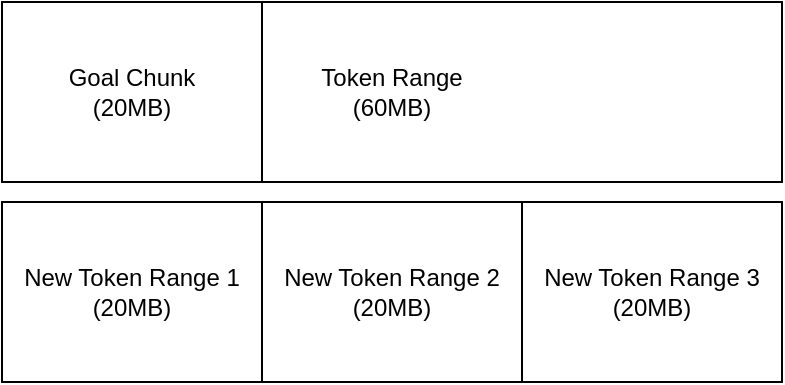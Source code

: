 <mxfile version="20.8.16" type="device"><diagram name="Page-1" id="cQrbfUleZm2AuoLBKHQr"><mxGraphModel dx="1100" dy="753" grid="1" gridSize="10" guides="1" tooltips="1" connect="1" arrows="1" fold="1" page="1" pageScale="1" pageWidth="827" pageHeight="1169" math="0" shadow="0"><root><mxCell id="0"/><mxCell id="1" parent="0"/><mxCell id="otKQf7nJ-dhX7PqhrRmB-1" value="Token Range&lt;br&gt;(60MB)" style="rounded=0;whiteSpace=wrap;html=1;" vertex="1" parent="1"><mxGeometry x="160" y="230" width="390" height="90" as="geometry"/></mxCell><mxCell id="otKQf7nJ-dhX7PqhrRmB-2" value="Goal Chunk&lt;br&gt;(20MB)" style="rounded=0;whiteSpace=wrap;html=1;" vertex="1" parent="1"><mxGeometry x="160" y="230" width="130" height="90" as="geometry"/></mxCell><mxCell id="otKQf7nJ-dhX7PqhrRmB-3" value="New Token Range 1&lt;br&gt;(20MB)" style="rounded=0;whiteSpace=wrap;html=1;" vertex="1" parent="1"><mxGeometry x="160" y="330" width="130" height="90" as="geometry"/></mxCell><mxCell id="otKQf7nJ-dhX7PqhrRmB-4" value="New Token Range 3&lt;br&gt;(20MB)" style="rounded=0;whiteSpace=wrap;html=1;" vertex="1" parent="1"><mxGeometry x="420" y="330" width="130" height="90" as="geometry"/></mxCell><mxCell id="otKQf7nJ-dhX7PqhrRmB-5" value="New Token Range 2&lt;br&gt;(20MB)" style="rounded=0;whiteSpace=wrap;html=1;" vertex="1" parent="1"><mxGeometry x="290" y="330" width="130" height="90" as="geometry"/></mxCell></root></mxGraphModel></diagram></mxfile>